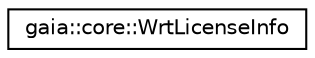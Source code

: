 digraph G
{
  edge [fontname="Helvetica",fontsize="10",labelfontname="Helvetica",labelfontsize="10"];
  node [fontname="Helvetica",fontsize="10",shape=record];
  rankdir=LR;
  Node1 [label="gaia::core::WrtLicenseInfo",height=0.2,width=0.4,color="black", fillcolor="white", style="filled",URL="$d8/d4c/classgaia_1_1core_1_1_wrt_license_info.html",tooltip="Overall information of license of a web runtime package."];
}
